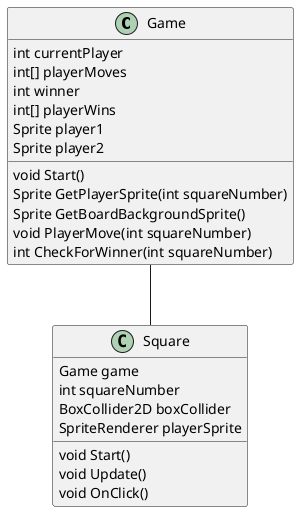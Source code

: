 @startuml Basic tic-tac-toe
class Game {
    int currentPlayer
    int[] playerMoves
    int winner
    int[] playerWins
    Sprite player1
    Sprite player2
    void Start()
    Sprite GetPlayerSprite(int squareNumber)
    Sprite GetBoardBackgroundSprite()
    void PlayerMove(int squareNumber)
    int CheckForWinner(int squareNumber)
}
class Square {
    Game game
    int squareNumber
    BoxCollider2D boxCollider
    SpriteRenderer playerSprite
    void Start()
    void Update()
    void OnClick()
}
Game -- Square

@enduml